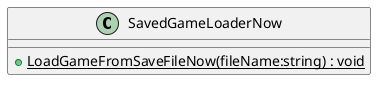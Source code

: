 @startuml
class SavedGameLoaderNow {
    + {static} LoadGameFromSaveFileNow(fileName:string) : void
}
@enduml
